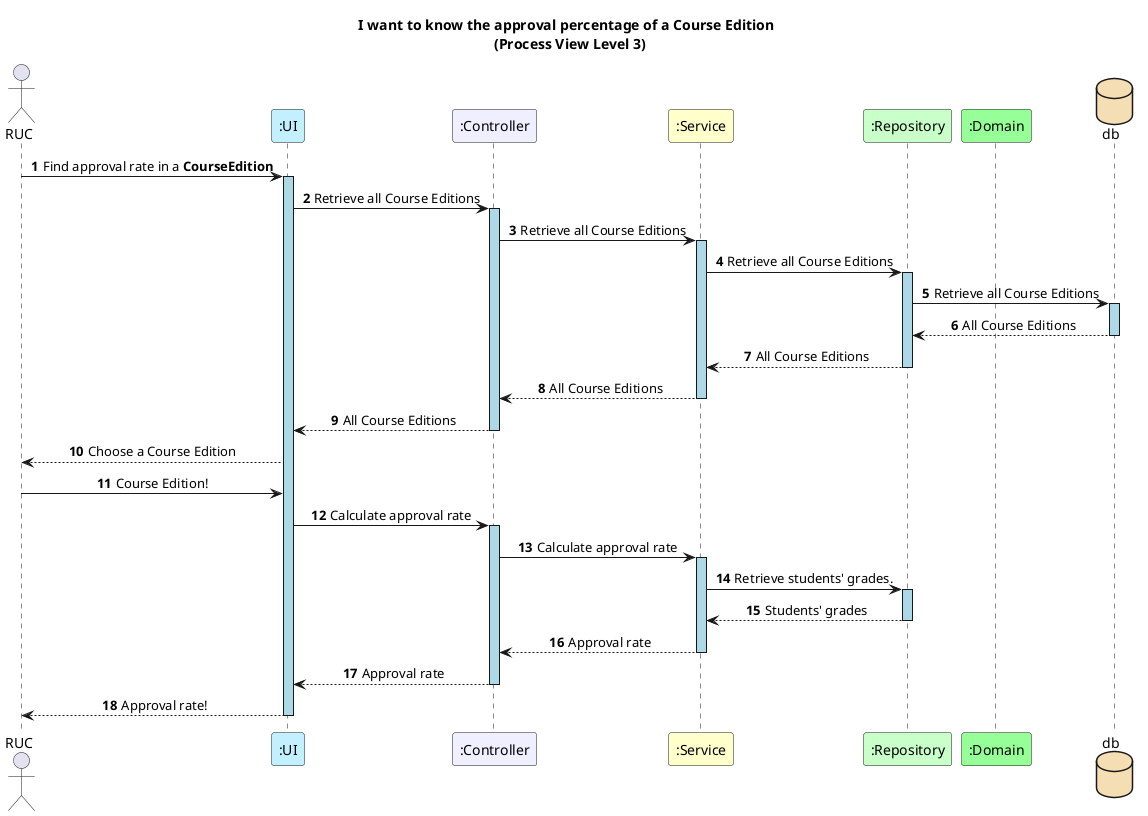 @startuml

autonumber
skinparam sequenceMessageAlign center
skinparam sequenceLifeLineBackgroundColor lightblue
title I want to know the approval percentage of a Course Edition \n (Process View Level 3)
skinparam sequencemessagealign center

actor RUC
participant ":UI" as UI #application
participant ":Controller" as controller #motivation
participant ":Service" as service #business
participant ":Repository" as repo #technology
participant ":Domain" as domain #physical
database db #wheat

RUC -> UI : Find approval rate in a **CourseEdition**
activate UI
UI -> controller : Retrieve all Course Editions
activate controller
controller -> service : Retrieve all Course Editions
activate service
service -> repo : Retrieve all Course Editions
activate repo
repo -> db : Retrieve all Course Editions
activate db
db --> repo : All Course Editions
deactivate db
repo --> service : All Course Editions
deactivate repo
service --> controller : All Course Editions
deactivate service
controller --> UI : All Course Editions
deactivate controller


UI --> RUC : Choose a Course Edition
RUC -> UI : Course Edition!


UI -> controller : Calculate approval rate

activate controller
controller -> service : Calculate approval rate

activate service
service -> repo : Retrieve students' grades.
activate repo
repo --> service : Students' grades
deactivate repo

service --> controller : Approval rate
deactivate service

controller --> UI : Approval rate
deactivate controller

UI --> RUC : Approval rate!
deactivate UI

@enduml